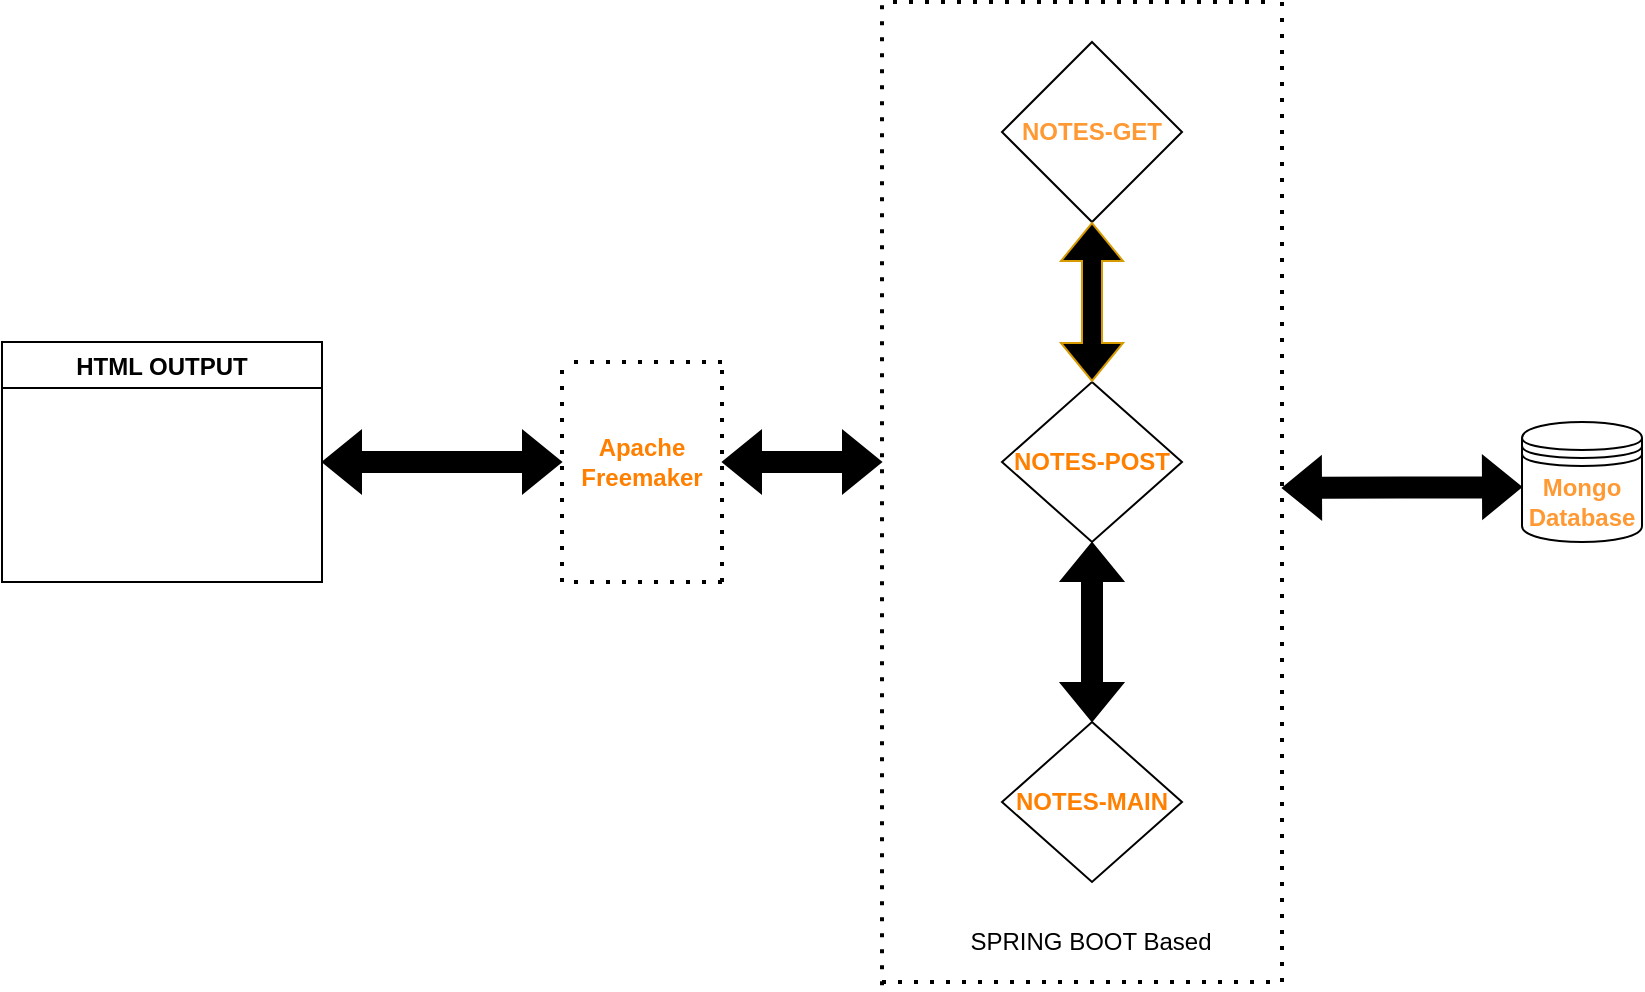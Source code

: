 <mxfile version="15.5.8" type="github">
  <diagram id="US1TuDzHFC5Q3lL1zmBH" name="Page-1">
    <mxGraphModel dx="1865" dy="1716" grid="1" gridSize="10" guides="1" tooltips="1" connect="1" arrows="1" fold="1" page="1" pageScale="1" pageWidth="827" pageHeight="1169" math="0" shadow="0">
      <root>
        <mxCell id="0" />
        <mxCell id="1" parent="0" />
        <mxCell id="nf0TP1nzTJlDCot0uYYk-1" value="&lt;b&gt;&lt;font color=&quot;#ff9933&quot;&gt;NOTES-GET&lt;/font&gt;&lt;/b&gt;" style="rhombus;whiteSpace=wrap;html=1;" parent="1" vertex="1">
          <mxGeometry x="300" y="10" width="90" height="90" as="geometry" />
        </mxCell>
        <mxCell id="nf0TP1nzTJlDCot0uYYk-2" value="&lt;b&gt;&lt;font color=&quot;#ff8000&quot;&gt;NOTES-POST&lt;/font&gt;&lt;/b&gt;" style="rhombus;whiteSpace=wrap;html=1;" parent="1" vertex="1">
          <mxGeometry x="300" y="180" width="90" height="80" as="geometry" />
        </mxCell>
        <mxCell id="nf0TP1nzTJlDCot0uYYk-3" value="&lt;b&gt;&lt;font color=&quot;#ff8000&quot;&gt;NOTES-MAIN&lt;/font&gt;&lt;/b&gt;" style="rhombus;whiteSpace=wrap;html=1;" parent="1" vertex="1">
          <mxGeometry x="300" y="350" width="90" height="80" as="geometry" />
        </mxCell>
        <mxCell id="U7qYvEgX7tqnCQ-7q6N2-6" value="" style="shape=flexArrow;endArrow=classic;startArrow=classic;html=1;rounded=0;exitX=0.5;exitY=0;exitDx=0;exitDy=0;fillColor=#000000;" edge="1" parent="1" source="nf0TP1nzTJlDCot0uYYk-3" target="nf0TP1nzTJlDCot0uYYk-2">
          <mxGeometry width="100" height="100" relative="1" as="geometry">
            <mxPoint x="360" y="330" as="sourcePoint" />
            <mxPoint x="460" y="230" as="targetPoint" />
          </mxGeometry>
        </mxCell>
        <mxCell id="U7qYvEgX7tqnCQ-7q6N2-7" value="" style="shape=flexArrow;endArrow=classic;startArrow=classic;html=1;rounded=0;entryX=0.5;entryY=1;entryDx=0;entryDy=0;exitX=0.5;exitY=0;exitDx=0;exitDy=0;fillColor=#000000;strokeColor=#d79b00;" edge="1" parent="1" source="nf0TP1nzTJlDCot0uYYk-2" target="nf0TP1nzTJlDCot0uYYk-1">
          <mxGeometry width="100" height="100" relative="1" as="geometry">
            <mxPoint x="360" y="330" as="sourcePoint" />
            <mxPoint x="460" y="230" as="targetPoint" />
            <Array as="points" />
          </mxGeometry>
        </mxCell>
        <mxCell id="U7qYvEgX7tqnCQ-7q6N2-8" value="" style="endArrow=none;dashed=1;html=1;dashPattern=1 3;strokeWidth=2;rounded=0;fillColor=#000000;" edge="1" parent="1">
          <mxGeometry width="50" height="50" relative="1" as="geometry">
            <mxPoint x="440" y="480" as="sourcePoint" />
            <mxPoint x="440" y="-10" as="targetPoint" />
          </mxGeometry>
        </mxCell>
        <mxCell id="U7qYvEgX7tqnCQ-7q6N2-9" value="" style="endArrow=none;dashed=1;html=1;dashPattern=1 3;strokeWidth=2;rounded=0;fillColor=#000000;" edge="1" parent="1">
          <mxGeometry width="50" height="50" relative="1" as="geometry">
            <mxPoint x="245.5" y="-10" as="sourcePoint" />
            <mxPoint x="434.5" y="-10" as="targetPoint" />
          </mxGeometry>
        </mxCell>
        <mxCell id="U7qYvEgX7tqnCQ-7q6N2-10" value="" style="endArrow=none;dashed=1;html=1;dashPattern=1 3;strokeWidth=2;rounded=0;fillColor=#000000;" edge="1" parent="1">
          <mxGeometry width="50" height="50" relative="1" as="geometry">
            <mxPoint x="240" y="481.6" as="sourcePoint" />
            <mxPoint x="240" y="-10" as="targetPoint" />
          </mxGeometry>
        </mxCell>
        <mxCell id="U7qYvEgX7tqnCQ-7q6N2-11" value="" style="endArrow=none;dashed=1;html=1;dashPattern=1 3;strokeWidth=2;rounded=0;fillColor=#000000;" edge="1" parent="1">
          <mxGeometry width="50" height="50" relative="1" as="geometry">
            <mxPoint x="240" y="480" as="sourcePoint" />
            <mxPoint x="440" y="480" as="targetPoint" />
          </mxGeometry>
        </mxCell>
        <mxCell id="U7qYvEgX7tqnCQ-7q6N2-12" value="" style="endArrow=none;dashed=1;html=1;dashPattern=1 3;strokeWidth=2;rounded=0;fillColor=#000000;" edge="1" parent="1">
          <mxGeometry width="50" height="50" relative="1" as="geometry">
            <mxPoint x="80" y="280" as="sourcePoint" />
            <mxPoint x="80" y="170" as="targetPoint" />
          </mxGeometry>
        </mxCell>
        <mxCell id="U7qYvEgX7tqnCQ-7q6N2-13" value="" style="endArrow=none;dashed=1;html=1;dashPattern=1 3;strokeWidth=2;rounded=0;fillColor=#000000;" edge="1" parent="1">
          <mxGeometry width="50" height="50" relative="1" as="geometry">
            <mxPoint x="160" y="280" as="sourcePoint" />
            <mxPoint x="160" y="170" as="targetPoint" />
          </mxGeometry>
        </mxCell>
        <mxCell id="U7qYvEgX7tqnCQ-7q6N2-14" value="" style="endArrow=none;dashed=1;html=1;dashPattern=1 3;strokeWidth=2;rounded=0;fillColor=#000000;" edge="1" parent="1">
          <mxGeometry width="50" height="50" relative="1" as="geometry">
            <mxPoint x="160" y="170" as="sourcePoint" />
            <mxPoint x="80" y="170" as="targetPoint" />
          </mxGeometry>
        </mxCell>
        <mxCell id="U7qYvEgX7tqnCQ-7q6N2-15" value="" style="endArrow=none;dashed=1;html=1;dashPattern=1 3;strokeWidth=2;rounded=0;fillColor=#000000;" edge="1" parent="1">
          <mxGeometry width="50" height="50" relative="1" as="geometry">
            <mxPoint x="160" y="280" as="sourcePoint" />
            <mxPoint x="80" y="280" as="targetPoint" />
          </mxGeometry>
        </mxCell>
        <mxCell id="U7qYvEgX7tqnCQ-7q6N2-16" value="&lt;b&gt;&lt;font color=&quot;#ff8000&quot;&gt;Apache Freemaker&lt;/font&gt;&lt;/b&gt;" style="text;html=1;strokeColor=none;fillColor=none;align=center;verticalAlign=middle;whiteSpace=wrap;rounded=0;" vertex="1" parent="1">
          <mxGeometry x="90" y="205" width="60" height="30" as="geometry" />
        </mxCell>
        <mxCell id="U7qYvEgX7tqnCQ-7q6N2-17" value="" style="shape=flexArrow;endArrow=classic;startArrow=classic;html=1;rounded=0;fillColor=#000000;" edge="1" parent="1">
          <mxGeometry width="100" height="100" relative="1" as="geometry">
            <mxPoint x="160" y="220" as="sourcePoint" />
            <mxPoint x="240" y="220" as="targetPoint" />
          </mxGeometry>
        </mxCell>
        <mxCell id="U7qYvEgX7tqnCQ-7q6N2-19" value="" style="shape=flexArrow;endArrow=classic;startArrow=classic;html=1;rounded=0;fillColor=#000000;entryX=0;entryY=0;entryDx=0;entryDy=52.5;entryPerimeter=0;" edge="1" parent="1">
          <mxGeometry width="100" height="100" relative="1" as="geometry">
            <mxPoint x="440" y="233" as="sourcePoint" />
            <mxPoint x="560" y="232.5" as="targetPoint" />
          </mxGeometry>
        </mxCell>
        <mxCell id="U7qYvEgX7tqnCQ-7q6N2-20" value="&lt;b&gt;&lt;font color=&quot;#ff9933&quot;&gt;Mongo Database&lt;/font&gt;&lt;/b&gt;" style="shape=datastore;whiteSpace=wrap;html=1;" vertex="1" parent="1">
          <mxGeometry x="560" y="200" width="60" height="60" as="geometry" />
        </mxCell>
        <mxCell id="U7qYvEgX7tqnCQ-7q6N2-21" value="" style="shape=flexArrow;endArrow=classic;startArrow=classic;html=1;rounded=0;fillColor=#000000;" edge="1" parent="1">
          <mxGeometry width="100" height="100" relative="1" as="geometry">
            <mxPoint x="-40" y="220" as="sourcePoint" />
            <mxPoint x="80" y="220" as="targetPoint" />
          </mxGeometry>
        </mxCell>
        <mxCell id="U7qYvEgX7tqnCQ-7q6N2-22" value="HTML OUTPUT" style="swimlane;" vertex="1" parent="1">
          <mxGeometry x="-200" y="160" width="160" height="120" as="geometry" />
        </mxCell>
        <mxCell id="U7qYvEgX7tqnCQ-7q6N2-23" value="SPRING BOOT Based" style="text;html=1;align=center;verticalAlign=middle;resizable=0;points=[];autosize=1;strokeColor=none;fillColor=none;" vertex="1" parent="1">
          <mxGeometry x="274" y="450" width="140" height="20" as="geometry" />
        </mxCell>
      </root>
    </mxGraphModel>
  </diagram>
</mxfile>
